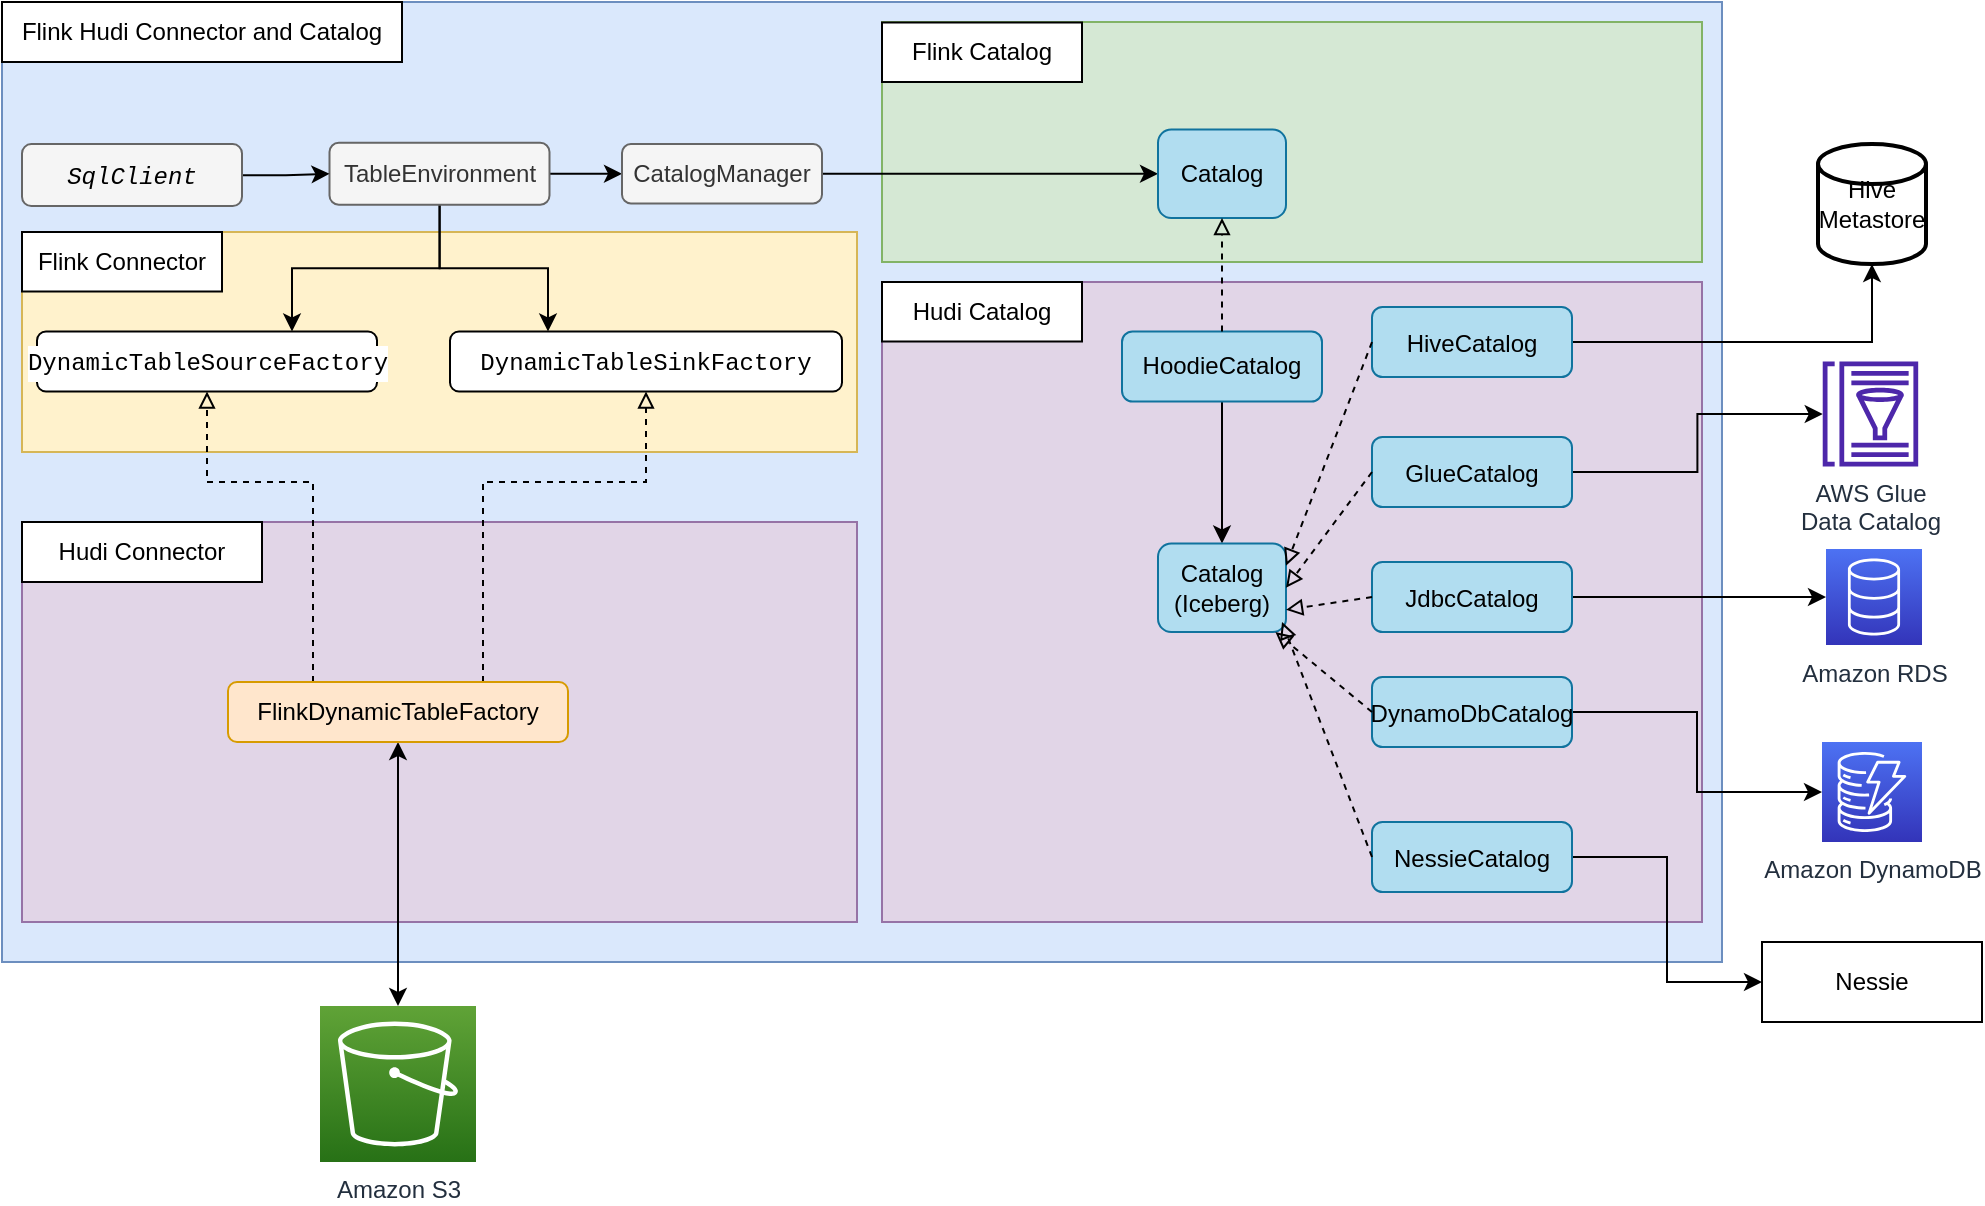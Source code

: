 <mxfile version="20.7.4" type="github">
  <diagram id="6fCkQnfvTHWw5Nz4_dTc" name="Page-1">
    <mxGraphModel dx="1050" dy="566" grid="1" gridSize="10" guides="1" tooltips="1" connect="1" arrows="1" fold="1" page="1" pageScale="1" pageWidth="827" pageHeight="1169" math="0" shadow="0">
      <root>
        <mxCell id="0" />
        <mxCell id="1" parent="0" />
        <mxCell id="8L1h696zqM6Jr5x79oPo-1" value="" style="rounded=0;whiteSpace=wrap;html=1;align=left;fillColor=#dae8fc;strokeColor=#6c8ebf;fontColor=default;labelBackgroundColor=default;" parent="1" vertex="1">
          <mxGeometry x="20" y="100" width="860" height="480" as="geometry" />
        </mxCell>
        <mxCell id="AQaz5W7iAk5SUsFatGqs-4" value="" style="rounded=0;whiteSpace=wrap;html=1;labelBackgroundColor=default;strokeColor=#9673a6;fillColor=#e1d5e7;" parent="1" vertex="1">
          <mxGeometry x="460" y="240" width="410" height="320" as="geometry" />
        </mxCell>
        <mxCell id="AQaz5W7iAk5SUsFatGqs-1" value="" style="rounded=0;whiteSpace=wrap;html=1;labelBackgroundColor=default;strokeColor=#9673a6;fillColor=#e1d5e7;" parent="1" vertex="1">
          <mxGeometry x="30" y="360" width="417.5" height="200" as="geometry" />
        </mxCell>
        <mxCell id="8L1h696zqM6Jr5x79oPo-76" value="" style="rounded=0;whiteSpace=wrap;html=1;labelBackgroundColor=default;strokeColor=#d6b656;fillColor=#fff2cc;" parent="1" vertex="1">
          <mxGeometry x="30" y="215" width="417.5" height="110" as="geometry" />
        </mxCell>
        <mxCell id="8L1h696zqM6Jr5x79oPo-75" value="" style="rounded=0;whiteSpace=wrap;html=1;labelBackgroundColor=default;strokeColor=#82b366;fillColor=#d5e8d4;" parent="1" vertex="1">
          <mxGeometry x="460" y="110" width="410" height="120" as="geometry" />
        </mxCell>
        <mxCell id="8L1h696zqM6Jr5x79oPo-13" style="edgeStyle=orthogonalEdgeStyle;rounded=0;orthogonalLoop=1;jettySize=auto;html=1;exitX=1;exitY=0.5;exitDx=0;exitDy=0;entryX=0;entryY=0.5;entryDx=0;entryDy=0;fontColor=none;" parent="1" source="8L1h696zqM6Jr5x79oPo-2" target="8L1h696zqM6Jr5x79oPo-3" edge="1">
          <mxGeometry relative="1" as="geometry" />
        </mxCell>
        <mxCell id="8L1h696zqM6Jr5x79oPo-85" style="edgeStyle=orthogonalEdgeStyle;rounded=0;orthogonalLoop=1;jettySize=auto;html=1;entryX=0.75;entryY=0;entryDx=0;entryDy=0;strokeWidth=1;fontColor=default;endArrow=classic;endFill=1;" parent="1" source="8L1h696zqM6Jr5x79oPo-2" target="8L1h696zqM6Jr5x79oPo-40" edge="1">
          <mxGeometry relative="1" as="geometry" />
        </mxCell>
        <mxCell id="8L1h696zqM6Jr5x79oPo-86" style="edgeStyle=orthogonalEdgeStyle;rounded=0;orthogonalLoop=1;jettySize=auto;html=1;entryX=0.25;entryY=0;entryDx=0;entryDy=0;strokeWidth=1;fontColor=default;endArrow=classic;endFill=1;" parent="1" source="8L1h696zqM6Jr5x79oPo-2" target="8L1h696zqM6Jr5x79oPo-41" edge="1">
          <mxGeometry relative="1" as="geometry" />
        </mxCell>
        <mxCell id="8L1h696zqM6Jr5x79oPo-2" value="TableEnvironment" style="rounded=1;whiteSpace=wrap;html=1;fillColor=#f5f5f5;fontColor=#333333;strokeColor=#666666;" parent="1" vertex="1">
          <mxGeometry x="183.75" y="170.37" width="110" height="31" as="geometry" />
        </mxCell>
        <mxCell id="8L1h696zqM6Jr5x79oPo-43" style="edgeStyle=orthogonalEdgeStyle;rounded=0;orthogonalLoop=1;jettySize=auto;html=1;fontColor=default;exitX=1;exitY=0.5;exitDx=0;exitDy=0;entryX=0;entryY=0.5;entryDx=0;entryDy=0;" parent="1" source="8L1h696zqM6Jr5x79oPo-3" target="8L1h696zqM6Jr5x79oPo-4" edge="1">
          <mxGeometry relative="1" as="geometry" />
        </mxCell>
        <mxCell id="8L1h696zqM6Jr5x79oPo-3" value="CatalogManager" style="rounded=1;whiteSpace=wrap;html=1;fillColor=#f5f5f5;fontColor=#333333;strokeColor=#666666;" parent="1" vertex="1">
          <mxGeometry x="330" y="171.06" width="100" height="29.63" as="geometry" />
        </mxCell>
        <mxCell id="8L1h696zqM6Jr5x79oPo-4" value="Catalog" style="rounded=1;whiteSpace=wrap;html=1;fillColor=#b1ddf0;strokeColor=#10739e;" parent="1" vertex="1">
          <mxGeometry x="598" y="163.75" width="64" height="44.25" as="geometry" />
        </mxCell>
        <mxCell id="8L1h696zqM6Jr5x79oPo-8" value="Flink Hudi Connector and Catalog" style="rounded=0;whiteSpace=wrap;html=1;fontColor=none;" parent="1" vertex="1">
          <mxGeometry x="20" y="100" width="200" height="30" as="geometry" />
        </mxCell>
        <mxCell id="8L1h696zqM6Jr5x79oPo-23" value="Hive Metastore" style="strokeWidth=2;html=1;shape=mxgraph.flowchart.database;whiteSpace=wrap;fontColor=none;" parent="1" vertex="1">
          <mxGeometry x="928" y="171.06" width="54" height="60" as="geometry" />
        </mxCell>
        <mxCell id="8L1h696zqM6Jr5x79oPo-38" style="edgeStyle=orthogonalEdgeStyle;rounded=0;orthogonalLoop=1;jettySize=auto;html=1;fontColor=none;exitX=1;exitY=0.5;exitDx=0;exitDy=0;" parent="1" source="AQaz5W7iAk5SUsFatGqs-9" target="8L1h696zqM6Jr5x79oPo-32" edge="1">
          <mxGeometry relative="1" as="geometry">
            <mxPoint x="864" y="479" as="sourcePoint" />
          </mxGeometry>
        </mxCell>
        <mxCell id="8L1h696zqM6Jr5x79oPo-32" value="AWS Glue &lt;br&gt;Data Catalog" style="sketch=0;outlineConnect=0;fontColor=#232F3E;gradientColor=none;fillColor=#4D27AA;strokeColor=none;dashed=0;verticalLabelPosition=bottom;verticalAlign=top;align=center;html=1;fontSize=12;fontStyle=0;aspect=fixed;pointerEvents=1;shape=mxgraph.aws4.glue_data_catalog;" parent="1" vertex="1">
          <mxGeometry x="930" y="279.75" width="48.46" height="52.5" as="geometry" />
        </mxCell>
        <mxCell id="8L1h696zqM6Jr5x79oPo-39" value="" style="shape=image;verticalLabelPosition=bottom;labelBackgroundColor=default;verticalAlign=top;aspect=fixed;imageAspect=0;image=https://hive.apache.org/images/hive_logo_medium.jpg;" parent="1" vertex="1">
          <mxGeometry x="930" y="140.0" width="44" height="40.53" as="geometry" />
        </mxCell>
        <mxCell id="8L1h696zqM6Jr5x79oPo-51" style="edgeStyle=orthogonalEdgeStyle;rounded=0;orthogonalLoop=1;jettySize=auto;html=1;fontColor=default;dashed=1;endArrow=block;endFill=0;exitX=0.25;exitY=0;exitDx=0;exitDy=0;entryX=0.5;entryY=1;entryDx=0;entryDy=0;" parent="1" source="8L1h696zqM6Jr5x79oPo-44" target="8L1h696zqM6Jr5x79oPo-40" edge="1">
          <mxGeometry relative="1" as="geometry">
            <mxPoint x="123" y="350" as="targetPoint" />
            <Array as="points">
              <mxPoint x="176" y="340" />
              <mxPoint x="123" y="340" />
            </Array>
          </mxGeometry>
        </mxCell>
        <mxCell id="8L1h696zqM6Jr5x79oPo-40" value="&lt;div style=&quot;font-family: Menlo, Monaco, &amp;quot;Courier New&amp;quot;, monospace; line-height: 18px;&quot;&gt;&lt;div style=&quot;line-height: 18px;&quot;&gt;DynamicTableSourceFactory&lt;/div&gt;&lt;/div&gt;" style="rounded=1;whiteSpace=wrap;html=1;fontColor=default;strokeColor=default;labelBackgroundColor=default;" parent="1" vertex="1">
          <mxGeometry x="37.5" y="264.75" width="170" height="30" as="geometry" />
        </mxCell>
        <mxCell id="8L1h696zqM6Jr5x79oPo-54" style="edgeStyle=orthogonalEdgeStyle;rounded=0;orthogonalLoop=1;jettySize=auto;html=1;dashed=1;fontColor=default;endArrow=block;endFill=0;exitX=0.75;exitY=0;exitDx=0;exitDy=0;" parent="1" source="8L1h696zqM6Jr5x79oPo-44" target="8L1h696zqM6Jr5x79oPo-41" edge="1">
          <mxGeometry relative="1" as="geometry">
            <mxPoint x="342" y="410" as="sourcePoint" />
            <Array as="points">
              <mxPoint x="261" y="340" />
              <mxPoint x="342" y="340" />
            </Array>
          </mxGeometry>
        </mxCell>
        <mxCell id="8L1h696zqM6Jr5x79oPo-41" value="&lt;div style=&quot;font-family: Menlo, Monaco, &amp;quot;Courier New&amp;quot;, monospace; line-height: 18px;&quot;&gt;DynamicTableSinkFactory&lt;/div&gt;" style="rounded=1;whiteSpace=wrap;html=1;fontColor=default;strokeColor=default;labelBackgroundColor=none;" parent="1" vertex="1">
          <mxGeometry x="244" y="264.75" width="196" height="30" as="geometry" />
        </mxCell>
        <mxCell id="8L1h696zqM6Jr5x79oPo-87" style="edgeStyle=orthogonalEdgeStyle;rounded=0;orthogonalLoop=1;jettySize=auto;html=1;exitX=0.5;exitY=1;exitDx=0;exitDy=0;entryX=0.5;entryY=0;entryDx=0;entryDy=0;entryPerimeter=0;strokeWidth=1;fontColor=default;startArrow=classic;startFill=1;endArrow=classic;endFill=1;" parent="1" source="8L1h696zqM6Jr5x79oPo-44" target="8L1h696zqM6Jr5x79oPo-68" edge="1">
          <mxGeometry relative="1" as="geometry" />
        </mxCell>
        <mxCell id="8L1h696zqM6Jr5x79oPo-44" value="FlinkDynamicTableFactory" style="rounded=1;whiteSpace=wrap;strokeColor=#d79b00;labelBackgroundColor=none;fillColor=#ffe6cc;" parent="1" vertex="1">
          <mxGeometry x="133" y="440" width="170" height="30" as="geometry" />
        </mxCell>
        <mxCell id="8L1h696zqM6Jr5x79oPo-68" value="Amazon S3" style="sketch=0;points=[[0,0,0],[0.25,0,0],[0.5,0,0],[0.75,0,0],[1,0,0],[0,1,0],[0.25,1,0],[0.5,1,0],[0.75,1,0],[1,1,0],[0,0.25,0],[0,0.5,0],[0,0.75,0],[1,0.25,0],[1,0.5,0],[1,0.75,0]];outlineConnect=0;fontColor=#232F3E;gradientColor=#60A337;gradientDirection=north;fillColor=#277116;strokeColor=#ffffff;dashed=0;verticalLabelPosition=bottom;verticalAlign=top;align=center;html=1;fontSize=12;fontStyle=0;aspect=fixed;shape=mxgraph.aws4.resourceIcon;resIcon=mxgraph.aws4.s3;labelBackgroundColor=default;" parent="1" vertex="1">
          <mxGeometry x="179" y="602" width="78" height="78" as="geometry" />
        </mxCell>
        <mxCell id="8L1h696zqM6Jr5x79oPo-77" value="Flink Catalog" style="rounded=0;whiteSpace=wrap;html=1;fontColor=none;" parent="1" vertex="1">
          <mxGeometry x="460" y="110.25" width="100" height="29.75" as="geometry" />
        </mxCell>
        <mxCell id="8L1h696zqM6Jr5x79oPo-78" value="Flink Connector" style="rounded=0;whiteSpace=wrap;html=1;fontColor=none;" parent="1" vertex="1">
          <mxGeometry x="30" y="215" width="100" height="29.75" as="geometry" />
        </mxCell>
        <mxCell id="8L1h696zqM6Jr5x79oPo-80" style="edgeStyle=orthogonalEdgeStyle;rounded=0;orthogonalLoop=1;jettySize=auto;html=1;entryX=0;entryY=0.5;entryDx=0;entryDy=0;strokeWidth=1;fontColor=#000000;endArrow=classic;endFill=1;" parent="1" source="8L1h696zqM6Jr5x79oPo-79" target="8L1h696zqM6Jr5x79oPo-2" edge="1">
          <mxGeometry relative="1" as="geometry" />
        </mxCell>
        <mxCell id="8L1h696zqM6Jr5x79oPo-79" value="&lt;div style=&quot;font-family: Menlo, Monaco, &amp;quot;Courier New&amp;quot;, monospace; line-height: 18px;&quot;&gt;&lt;span style=&quot;font-style: italic;&quot;&gt;SqlClient&lt;/span&gt;&lt;/div&gt;" style="rounded=1;whiteSpace=wrap;html=1;fillColor=#f5f5f5;fontColor=default;strokeColor=#666666;labelBackgroundColor=none;" parent="1" vertex="1">
          <mxGeometry x="30" y="171.06" width="110" height="31" as="geometry" />
        </mxCell>
        <mxCell id="AQaz5W7iAk5SUsFatGqs-2" value="Hudi Connector" style="rounded=0;whiteSpace=wrap;html=1;fontColor=none;" parent="1" vertex="1">
          <mxGeometry x="30" y="360" width="120" height="30" as="geometry" />
        </mxCell>
        <mxCell id="AQaz5W7iAk5SUsFatGqs-14" style="edgeStyle=orthogonalEdgeStyle;rounded=0;orthogonalLoop=1;jettySize=auto;html=1;exitX=0.5;exitY=1;exitDx=0;exitDy=0;" parent="1" source="AQaz5W7iAk5SUsFatGqs-3" target="AQaz5W7iAk5SUsFatGqs-7" edge="1">
          <mxGeometry relative="1" as="geometry" />
        </mxCell>
        <mxCell id="AQaz5W7iAk5SUsFatGqs-3" value="HoodieCatalog" style="rounded=1;whiteSpace=wrap;fillColor=#b1ddf0;strokeColor=#10739e;" parent="1" vertex="1">
          <mxGeometry x="580" y="264.75" width="100" height="35" as="geometry" />
        </mxCell>
        <mxCell id="AQaz5W7iAk5SUsFatGqs-5" value="Hudi Catalog" style="rounded=0;whiteSpace=wrap;html=1;fontColor=none;" parent="1" vertex="1">
          <mxGeometry x="460" y="240" width="100" height="29.75" as="geometry" />
        </mxCell>
        <mxCell id="AQaz5W7iAk5SUsFatGqs-7" value="Catalog&lt;br&gt;(Iceberg)" style="rounded=1;whiteSpace=wrap;html=1;fillColor=#b1ddf0;strokeColor=#10739e;" parent="1" vertex="1">
          <mxGeometry x="598" y="370.75" width="64" height="44.25" as="geometry" />
        </mxCell>
        <mxCell id="AQaz5W7iAk5SUsFatGqs-12" style="edgeStyle=orthogonalEdgeStyle;rounded=0;orthogonalLoop=1;jettySize=auto;html=1;" parent="1" source="AQaz5W7iAk5SUsFatGqs-8" target="8L1h696zqM6Jr5x79oPo-23" edge="1">
          <mxGeometry relative="1" as="geometry" />
        </mxCell>
        <mxCell id="AQaz5W7iAk5SUsFatGqs-8" value="HiveCatalog" style="rounded=1;fillColor=#b1ddf0;strokeColor=#10739e;labelBackgroundColor=none;" parent="1" vertex="1">
          <mxGeometry x="705" y="252.5" width="100" height="35" as="geometry" />
        </mxCell>
        <mxCell id="AQaz5W7iAk5SUsFatGqs-9" value="GlueCatalog" style="rounded=1;fillColor=#b1ddf0;strokeColor=#10739e;labelBackgroundColor=none;" parent="1" vertex="1">
          <mxGeometry x="705" y="317.5" width="100" height="35" as="geometry" />
        </mxCell>
        <mxCell id="AQaz5W7iAk5SUsFatGqs-20" style="edgeStyle=orthogonalEdgeStyle;rounded=0;orthogonalLoop=1;jettySize=auto;html=1;exitX=1;exitY=0.5;exitDx=0;exitDy=0;" parent="1" source="AQaz5W7iAk5SUsFatGqs-10" target="AQaz5W7iAk5SUsFatGqs-19" edge="1">
          <mxGeometry relative="1" as="geometry" />
        </mxCell>
        <mxCell id="AQaz5W7iAk5SUsFatGqs-10" value="JdbcCatalog" style="rounded=1;fillColor=#b1ddf0;strokeColor=#10739e;labelBackgroundColor=none;" parent="1" vertex="1">
          <mxGeometry x="705" y="380" width="100" height="35" as="geometry" />
        </mxCell>
        <mxCell id="AQaz5W7iAk5SUsFatGqs-22" style="edgeStyle=orthogonalEdgeStyle;rounded=0;orthogonalLoop=1;jettySize=auto;html=1;entryX=0;entryY=0.5;entryDx=0;entryDy=0;entryPerimeter=0;" parent="1" source="AQaz5W7iAk5SUsFatGqs-11" target="AQaz5W7iAk5SUsFatGqs-21" edge="1">
          <mxGeometry relative="1" as="geometry" />
        </mxCell>
        <mxCell id="AQaz5W7iAk5SUsFatGqs-11" value="DynamoDbCatalog" style="rounded=1;fillColor=#b1ddf0;strokeColor=#10739e;labelBackgroundColor=none;" parent="1" vertex="1">
          <mxGeometry x="705" y="437.5" width="100" height="35" as="geometry" />
        </mxCell>
        <mxCell id="AQaz5W7iAk5SUsFatGqs-13" value="" style="endArrow=block;dashed=1;html=1;rounded=0;fontColor=none;entryX=0.5;entryY=1;entryDx=0;entryDy=0;exitX=0.5;exitY=0;exitDx=0;exitDy=0;endFill=0;" parent="1" source="AQaz5W7iAk5SUsFatGqs-3" target="8L1h696zqM6Jr5x79oPo-4" edge="1">
          <mxGeometry width="50" height="50" relative="1" as="geometry">
            <mxPoint x="590" y="196.56" as="sourcePoint" />
            <mxPoint x="549" y="195.875" as="targetPoint" />
          </mxGeometry>
        </mxCell>
        <mxCell id="AQaz5W7iAk5SUsFatGqs-15" value="" style="endArrow=block;dashed=1;html=1;rounded=0;fontColor=none;entryX=1;entryY=0.25;entryDx=0;entryDy=0;exitX=0;exitY=0.5;exitDx=0;exitDy=0;endFill=0;" parent="1" source="AQaz5W7iAk5SUsFatGqs-8" target="AQaz5W7iAk5SUsFatGqs-7" edge="1">
          <mxGeometry width="50" height="50" relative="1" as="geometry">
            <mxPoint x="749" y="604.13" as="sourcePoint" />
            <mxPoint x="658" y="460.005" as="targetPoint" />
          </mxGeometry>
        </mxCell>
        <mxCell id="AQaz5W7iAk5SUsFatGqs-16" value="" style="endArrow=block;dashed=1;html=1;rounded=0;fontColor=none;entryX=1;entryY=0.5;entryDx=0;entryDy=0;exitX=0;exitY=0.5;exitDx=0;exitDy=0;endFill=0;" parent="1" source="AQaz5W7iAk5SUsFatGqs-9" target="AQaz5W7iAk5SUsFatGqs-7" edge="1">
          <mxGeometry width="50" height="50" relative="1" as="geometry">
            <mxPoint x="715" y="407.5" as="sourcePoint" />
            <mxPoint x="672" y="451.062" as="targetPoint" />
          </mxGeometry>
        </mxCell>
        <mxCell id="AQaz5W7iAk5SUsFatGqs-17" value="" style="endArrow=block;dashed=1;html=1;rounded=0;fontColor=none;entryX=1;entryY=0.75;entryDx=0;entryDy=0;exitX=0;exitY=0.5;exitDx=0;exitDy=0;endFill=0;" parent="1" source="AQaz5W7iAk5SUsFatGqs-10" target="AQaz5W7iAk5SUsFatGqs-7" edge="1">
          <mxGeometry width="50" height="50" relative="1" as="geometry">
            <mxPoint x="725" y="417.5" as="sourcePoint" />
            <mxPoint x="682" y="461.062" as="targetPoint" />
          </mxGeometry>
        </mxCell>
        <mxCell id="AQaz5W7iAk5SUsFatGqs-18" value="" style="endArrow=block;dashed=1;html=1;rounded=0;fontColor=none;exitX=0;exitY=0.5;exitDx=0;exitDy=0;endFill=0;" parent="1" source="AQaz5W7iAk5SUsFatGqs-11" target="AQaz5W7iAk5SUsFatGqs-7" edge="1">
          <mxGeometry width="50" height="50" relative="1" as="geometry">
            <mxPoint x="735" y="427.5" as="sourcePoint" />
            <mxPoint x="692" y="471.062" as="targetPoint" />
          </mxGeometry>
        </mxCell>
        <mxCell id="AQaz5W7iAk5SUsFatGqs-19" value="Amazon RDS" style="sketch=0;points=[[0,0,0],[0.25,0,0],[0.5,0,0],[0.75,0,0],[1,0,0],[0,1,0],[0.25,1,0],[0.5,1,0],[0.75,1,0],[1,1,0],[0,0.25,0],[0,0.5,0],[0,0.75,0],[1,0.25,0],[1,0.5,0],[1,0.75,0]];outlineConnect=0;fontColor=#232F3E;gradientColor=#4D72F3;gradientDirection=north;fillColor=#3334B9;strokeColor=#ffffff;dashed=0;verticalLabelPosition=bottom;verticalAlign=top;align=center;html=1;fontSize=12;fontStyle=0;aspect=fixed;shape=mxgraph.aws4.resourceIcon;resIcon=mxgraph.aws4.database;labelBackgroundColor=none;" parent="1" vertex="1">
          <mxGeometry x="932" y="373.5" width="48" height="48" as="geometry" />
        </mxCell>
        <mxCell id="AQaz5W7iAk5SUsFatGqs-21" value="Amazon DynamoDB" style="sketch=0;points=[[0,0,0],[0.25,0,0],[0.5,0,0],[0.75,0,0],[1,0,0],[0,1,0],[0.25,1,0],[0.5,1,0],[0.75,1,0],[1,1,0],[0,0.25,0],[0,0.5,0],[0,0.75,0],[1,0.25,0],[1,0.5,0],[1,0.75,0]];outlineConnect=0;fontColor=#232F3E;gradientColor=#4D72F3;gradientDirection=north;fillColor=#3334B9;strokeColor=#ffffff;dashed=0;verticalLabelPosition=bottom;verticalAlign=top;align=center;html=1;fontSize=12;fontStyle=0;aspect=fixed;shape=mxgraph.aws4.resourceIcon;resIcon=mxgraph.aws4.dynamodb;labelBackgroundColor=none;" parent="1" vertex="1">
          <mxGeometry x="930" y="470" width="50" height="50" as="geometry" />
        </mxCell>
        <mxCell id="AQaz5W7iAk5SUsFatGqs-26" style="edgeStyle=orthogonalEdgeStyle;rounded=0;orthogonalLoop=1;jettySize=auto;html=1;exitX=1;exitY=0.5;exitDx=0;exitDy=0;entryX=0;entryY=0.5;entryDx=0;entryDy=0;" parent="1" source="AQaz5W7iAk5SUsFatGqs-23" target="AQaz5W7iAk5SUsFatGqs-25" edge="1">
          <mxGeometry relative="1" as="geometry" />
        </mxCell>
        <mxCell id="AQaz5W7iAk5SUsFatGqs-23" value="NessieCatalog" style="rounded=1;fillColor=#b1ddf0;strokeColor=#10739e;labelBackgroundColor=none;" parent="1" vertex="1">
          <mxGeometry x="705" y="510" width="100" height="35" as="geometry" />
        </mxCell>
        <mxCell id="AQaz5W7iAk5SUsFatGqs-24" value="" style="endArrow=block;dashed=1;html=1;rounded=0;fontColor=none;exitX=0;exitY=0.5;exitDx=0;exitDy=0;endFill=0;" parent="1" source="AQaz5W7iAk5SUsFatGqs-23" edge="1">
          <mxGeometry width="50" height="50" relative="1" as="geometry">
            <mxPoint x="715" y="465" as="sourcePoint" />
            <mxPoint x="660" y="410" as="targetPoint" />
          </mxGeometry>
        </mxCell>
        <mxCell id="AQaz5W7iAk5SUsFatGqs-25" value="Nessie" style="rounded=0;whiteSpace=wrap;html=1;labelBackgroundColor=none;" parent="1" vertex="1">
          <mxGeometry x="900" y="570" width="110" height="40" as="geometry" />
        </mxCell>
        <mxCell id="EIoTc1x799j-qXtxJ-b7-1" value="" style="shape=image;verticalLabelPosition=bottom;labelBackgroundColor=default;verticalAlign=top;aspect=fixed;imageAspect=0;image=https://hudi.apache.org/assets/images/hudi.png;" vertex="1" parent="1">
          <mxGeometry x="263.33" y="631" width="96.67" height="29" as="geometry" />
        </mxCell>
      </root>
    </mxGraphModel>
  </diagram>
</mxfile>
